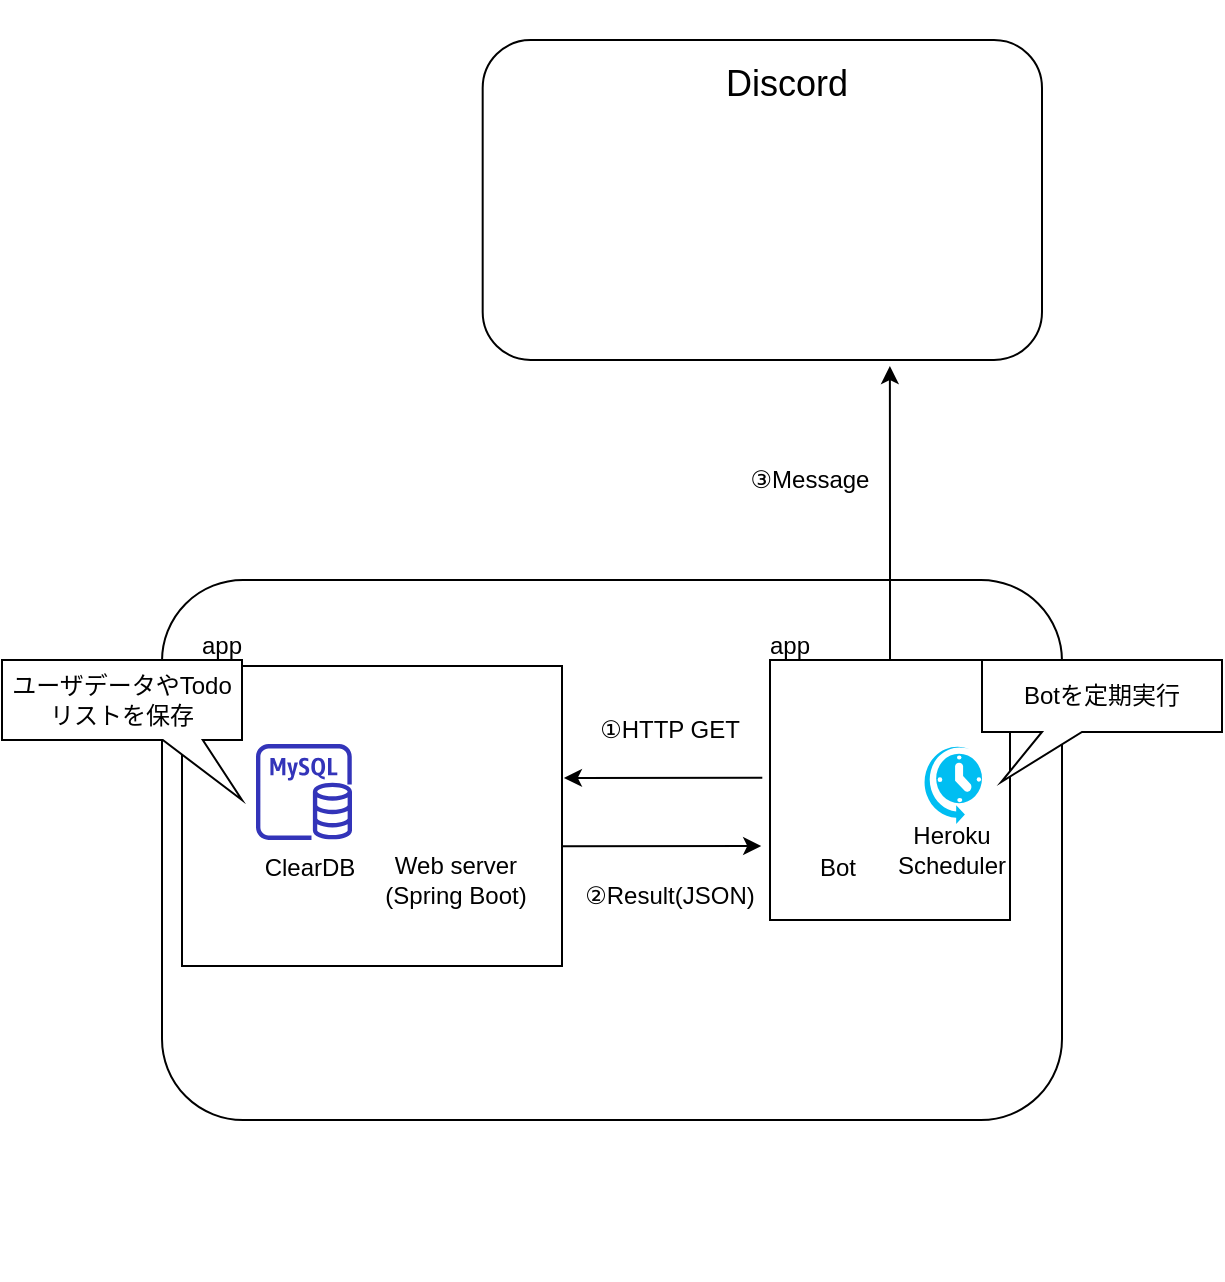 <mxfile version="13.4.2" type="device"><diagram id="C2g5JnjnlO3gk6VGX7rM" name="Page-1"><mxGraphModel dx="804" dy="1676" grid="1" gridSize="10" guides="1" tooltips="1" connect="1" arrows="1" fold="1" page="1" pageScale="1" pageWidth="827" pageHeight="1169" math="0" shadow="0"><root><mxCell id="0"/><mxCell id="1" parent="0"/><mxCell id="YK4hWwEPTOk8m7VA7kHa-3" value="" style="rounded=1;whiteSpace=wrap;html=1;" vertex="1" parent="1"><mxGeometry x="100" y="90" width="450" height="270" as="geometry"/></mxCell><mxCell id="YK4hWwEPTOk8m7VA7kHa-10" value="" style="rounded=0;whiteSpace=wrap;html=1;" vertex="1" parent="1"><mxGeometry x="110" y="133" width="190" height="150" as="geometry"/></mxCell><mxCell id="YK4hWwEPTOk8m7VA7kHa-22" style="edgeStyle=orthogonalEdgeStyle;rounded=0;orthogonalLoop=1;jettySize=auto;html=1;entryX=0.728;entryY=1.019;entryDx=0;entryDy=0;entryPerimeter=0;" edge="1" parent="1" source="YK4hWwEPTOk8m7VA7kHa-8" target="YK4hWwEPTOk8m7VA7kHa-21"><mxGeometry relative="1" as="geometry"/></mxCell><mxCell id="YK4hWwEPTOk8m7VA7kHa-8" value="" style="rounded=0;whiteSpace=wrap;html=1;" vertex="1" parent="1"><mxGeometry x="404" y="130" width="120" height="130" as="geometry"/></mxCell><mxCell id="YK4hWwEPTOk8m7VA7kHa-2" value="" style="shape=image;imageAspect=0;aspect=fixed;verticalLabelPosition=bottom;verticalAlign=top;image=https://syncer.jp/storage/web/brand-logos/static/dst/heroku-logo-001.png;" vertex="1" parent="1"><mxGeometry x="227" y="300" width="186.67" height="140" as="geometry"/></mxCell><mxCell id="YK4hWwEPTOk8m7VA7kHa-4" value="" style="shape=image;html=1;verticalAlign=top;verticalLabelPosition=bottom;labelBackgroundColor=#ffffff;imageAspect=0;aspect=fixed;image=https://cdn0.iconfinder.com/data/icons/social-flat-rounded-rects/512/formspring-128.png" vertex="1" parent="1"><mxGeometry x="212" y="150" width="70" height="70" as="geometry"/></mxCell><mxCell id="YK4hWwEPTOk8m7VA7kHa-5" value="" style="outlineConnect=0;fontColor=#232F3E;gradientColor=none;fillColor=#3334B9;strokeColor=none;dashed=0;verticalLabelPosition=bottom;verticalAlign=top;align=center;html=1;fontSize=12;fontStyle=0;aspect=fixed;pointerEvents=1;shape=mxgraph.aws4.rds_mysql_instance;" vertex="1" parent="1"><mxGeometry x="147" y="172" width="48" height="48" as="geometry"/></mxCell><mxCell id="YK4hWwEPTOk8m7VA7kHa-6" value="" style="shape=image;html=1;verticalAlign=top;verticalLabelPosition=bottom;labelBackgroundColor=#ffffff;imageAspect=0;aspect=fixed;image=https://cdn0.iconfinder.com/data/icons/free-social-media-set/24/discord-128.png;direction=south;rotation=-90;" vertex="1" parent="1"><mxGeometry x="404" y="150" width="68" height="68" as="geometry"/></mxCell><mxCell id="YK4hWwEPTOk8m7VA7kHa-7" value="" style="verticalLabelPosition=bottom;html=1;verticalAlign=top;align=center;strokeColor=none;fillColor=#00BEF2;shape=mxgraph.azure.scheduler;pointerEvents=1;" vertex="1" parent="1"><mxGeometry x="480" y="172" width="30" height="40" as="geometry"/></mxCell><mxCell id="YK4hWwEPTOk8m7VA7kHa-9" value="app" style="text;html=1;strokeColor=none;fillColor=none;align=center;verticalAlign=middle;whiteSpace=wrap;rounded=0;" vertex="1" parent="1"><mxGeometry x="394" y="113" width="40" height="20" as="geometry"/></mxCell><mxCell id="YK4hWwEPTOk8m7VA7kHa-11" value="app" style="text;html=1;strokeColor=none;fillColor=none;align=center;verticalAlign=middle;whiteSpace=wrap;rounded=0;" vertex="1" parent="1"><mxGeometry x="110" y="113" width="40" height="20" as="geometry"/></mxCell><mxCell id="YK4hWwEPTOk8m7VA7kHa-13" value="ユーザデータやTodoリストを保存" style="shape=callout;whiteSpace=wrap;html=1;perimeter=calloutPerimeter;position2=1;base=20;size=30;position=0.67;" vertex="1" parent="1"><mxGeometry x="20" y="130" width="120" height="70" as="geometry"/></mxCell><mxCell id="YK4hWwEPTOk8m7VA7kHa-14" value="ClearDB" style="text;html=1;strokeColor=none;fillColor=none;align=center;verticalAlign=middle;whiteSpace=wrap;rounded=0;" vertex="1" parent="1"><mxGeometry x="147" y="224" width="54" height="20" as="geometry"/></mxCell><mxCell id="YK4hWwEPTOk8m7VA7kHa-15" value="Botを定期実行" style="shape=callout;whiteSpace=wrap;html=1;perimeter=calloutPerimeter;position2=0.08;base=20;size=25;position=0.25;" vertex="1" parent="1"><mxGeometry x="510" y="130" width="120" height="61" as="geometry"/></mxCell><mxCell id="YK4hWwEPTOk8m7VA7kHa-16" value="Heroku Scheduler" style="text;html=1;strokeColor=none;fillColor=none;align=center;verticalAlign=middle;whiteSpace=wrap;rounded=0;" vertex="1" parent="1"><mxGeometry x="460" y="212" width="70" height="26" as="geometry"/></mxCell><mxCell id="YK4hWwEPTOk8m7VA7kHa-18" value="①HTTP GET" style="text;html=1;strokeColor=none;fillColor=none;align=center;verticalAlign=middle;whiteSpace=wrap;rounded=0;" vertex="1" parent="1"><mxGeometry x="314" y="152.5" width="80" height="25" as="geometry"/></mxCell><mxCell id="YK4hWwEPTOk8m7VA7kHa-20" value="②Result(JSON)" style="text;html=1;strokeColor=none;fillColor=none;align=center;verticalAlign=middle;whiteSpace=wrap;rounded=0;" vertex="1" parent="1"><mxGeometry x="307" y="238" width="94" height="20" as="geometry"/></mxCell><mxCell id="YK4hWwEPTOk8m7VA7kHa-21" value="" style="rounded=1;whiteSpace=wrap;html=1;" vertex="1" parent="1"><mxGeometry x="260.34" y="-180" width="279.66" height="160" as="geometry"/></mxCell><mxCell id="YK4hWwEPTOk8m7VA7kHa-23" value="③Message" style="text;html=1;strokeColor=none;fillColor=none;align=center;verticalAlign=middle;whiteSpace=wrap;rounded=0;" vertex="1" parent="1"><mxGeometry x="388" y="30" width="72" height="20" as="geometry"/></mxCell><mxCell id="YK4hWwEPTOk8m7VA7kHa-24" value="Web server (Spring Boot)" style="text;html=1;strokeColor=none;fillColor=none;align=center;verticalAlign=middle;whiteSpace=wrap;rounded=0;" vertex="1" parent="1"><mxGeometry x="202" y="220" width="90" height="40" as="geometry"/></mxCell><mxCell id="YK4hWwEPTOk8m7VA7kHa-25" value="Bot" style="text;html=1;strokeColor=none;fillColor=none;align=center;verticalAlign=middle;whiteSpace=wrap;rounded=0;" vertex="1" parent="1"><mxGeometry x="418" y="224" width="40" height="20" as="geometry"/></mxCell><mxCell id="YK4hWwEPTOk8m7VA7kHa-26" value="" style="endArrow=classic;html=1;exitX=0.667;exitY=0.366;exitDx=0;exitDy=0;exitPerimeter=0;entryX=1.005;entryY=0.373;entryDx=0;entryDy=0;entryPerimeter=0;" edge="1" parent="1" source="YK4hWwEPTOk8m7VA7kHa-3" target="YK4hWwEPTOk8m7VA7kHa-10"><mxGeometry width="50" height="50" relative="1" as="geometry"><mxPoint x="360" y="100" as="sourcePoint"/><mxPoint x="310" y="150" as="targetPoint"/></mxGeometry></mxCell><mxCell id="YK4hWwEPTOk8m7VA7kHa-27" value="" style="endArrow=classic;html=1;exitX=0.667;exitY=0.366;exitDx=0;exitDy=0;exitPerimeter=0;entryX=1.005;entryY=0.373;entryDx=0;entryDy=0;entryPerimeter=0;" edge="1" parent="1"><mxGeometry width="50" height="50" relative="1" as="geometry"><mxPoint x="300.4" y="223.13" as="sourcePoint"/><mxPoint x="399.6" y="223.0" as="targetPoint"/></mxGeometry></mxCell><mxCell id="YK4hWwEPTOk8m7VA7kHa-28" value="" style="shape=image;html=1;verticalAlign=top;verticalLabelPosition=bottom;labelBackgroundColor=#ffffff;imageAspect=0;aspect=fixed;image=https://cdn4.iconfinder.com/data/icons/logos-and-brands/512/91_Discord_logo_logos-128.png" vertex="1" parent="1"><mxGeometry x="307" y="-200" width="68" height="68" as="geometry"/></mxCell><mxCell id="YK4hWwEPTOk8m7VA7kHa-29" value="&lt;font style=&quot;font-size: 18px&quot;&gt;Discord&lt;/font&gt;" style="text;html=1;strokeColor=none;fillColor=none;align=center;verticalAlign=middle;whiteSpace=wrap;rounded=0;" vertex="1" parent="1"><mxGeometry x="375" y="-176" width="75" height="36" as="geometry"/></mxCell></root></mxGraphModel></diagram></mxfile>